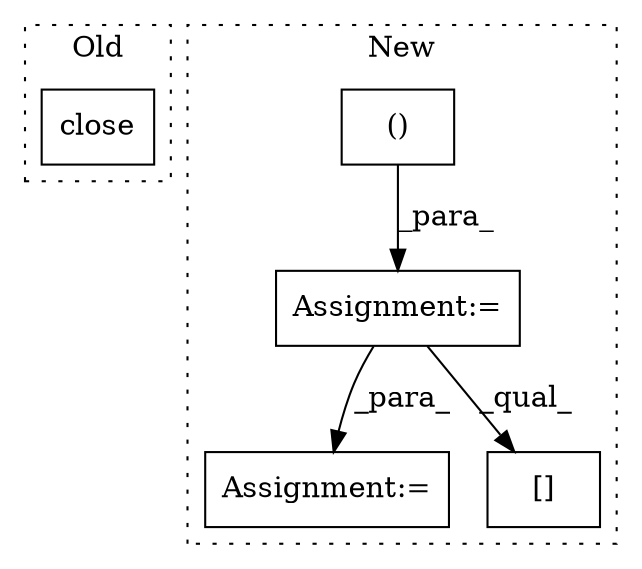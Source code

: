 digraph G {
subgraph cluster0 {
1 [label="close" a="32" s="4111" l="7" shape="box"];
label = "Old";
style="dotted";
}
subgraph cluster1 {
2 [label="()" a="106" s="3496" l="56" shape="box"];
3 [label="Assignment:=" a="7" s="3682" l="1" shape="box"];
4 [label="Assignment:=" a="7" s="3478" l="18" shape="box"];
5 [label="[]" a="2" s="4243,4256" l="12,1" shape="box"];
label = "New";
style="dotted";
}
2 -> 4 [label="_para_"];
4 -> 5 [label="_qual_"];
4 -> 3 [label="_para_"];
}